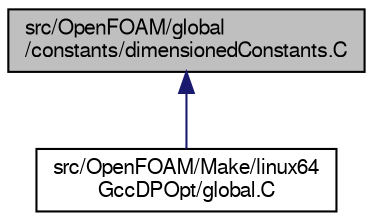 digraph "src/OpenFOAM/global/constants/dimensionedConstants.C"
{
  bgcolor="transparent";
  edge [fontname="FreeSans",fontsize="10",labelfontname="FreeSans",labelfontsize="10"];
  node [fontname="FreeSans",fontsize="10",shape=record];
  Node114 [label="src/OpenFOAM/global\l/constants/dimensionedConstants.C",height=0.2,width=0.4,color="black", fillcolor="grey75", style="filled", fontcolor="black"];
  Node114 -> Node115 [dir="back",color="midnightblue",fontsize="10",style="solid",fontname="FreeSans"];
  Node115 [label="src/OpenFOAM/Make/linux64\lGccDPOpt/global.C",height=0.2,width=0.4,color="black",URL="$a10511.html",tooltip="Define the globals used in the OpenFOAM library. It is important that these are constructed in the ap..."];
}
